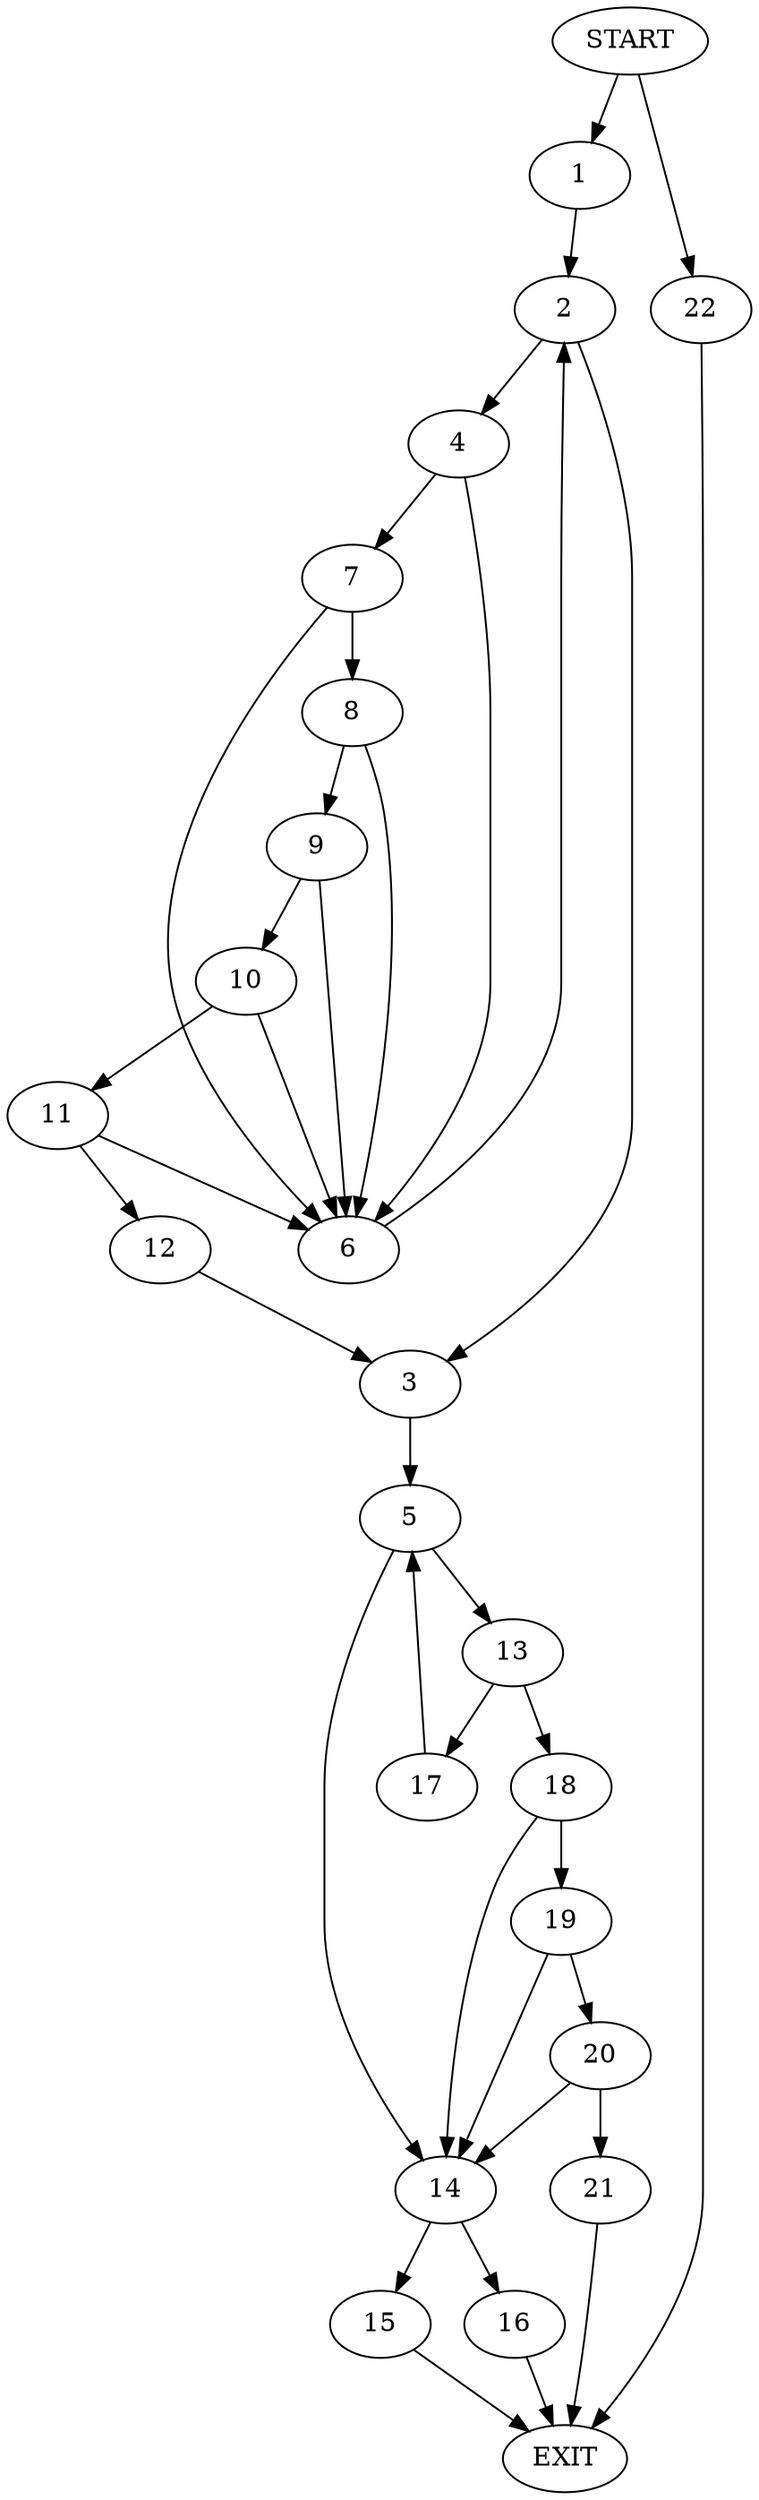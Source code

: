 digraph {
0 [label="START"]
23 [label="EXIT"]
0 -> 1
1 -> 2
2 -> 3
2 -> 4
3 -> 5
4 -> 6
4 -> 7
7 -> 6
7 -> 8
6 -> 2
8 -> 6
8 -> 9
9 -> 6
9 -> 10
10 -> 6
10 -> 11
11 -> 6
11 -> 12
12 -> 3
5 -> 13
5 -> 14
14 -> 15
14 -> 16
13 -> 17
13 -> 18
17 -> 5
18 -> 19
18 -> 14
19 -> 20
19 -> 14
20 -> 21
20 -> 14
21 -> 23
16 -> 23
15 -> 23
0 -> 22
22 -> 23
}
